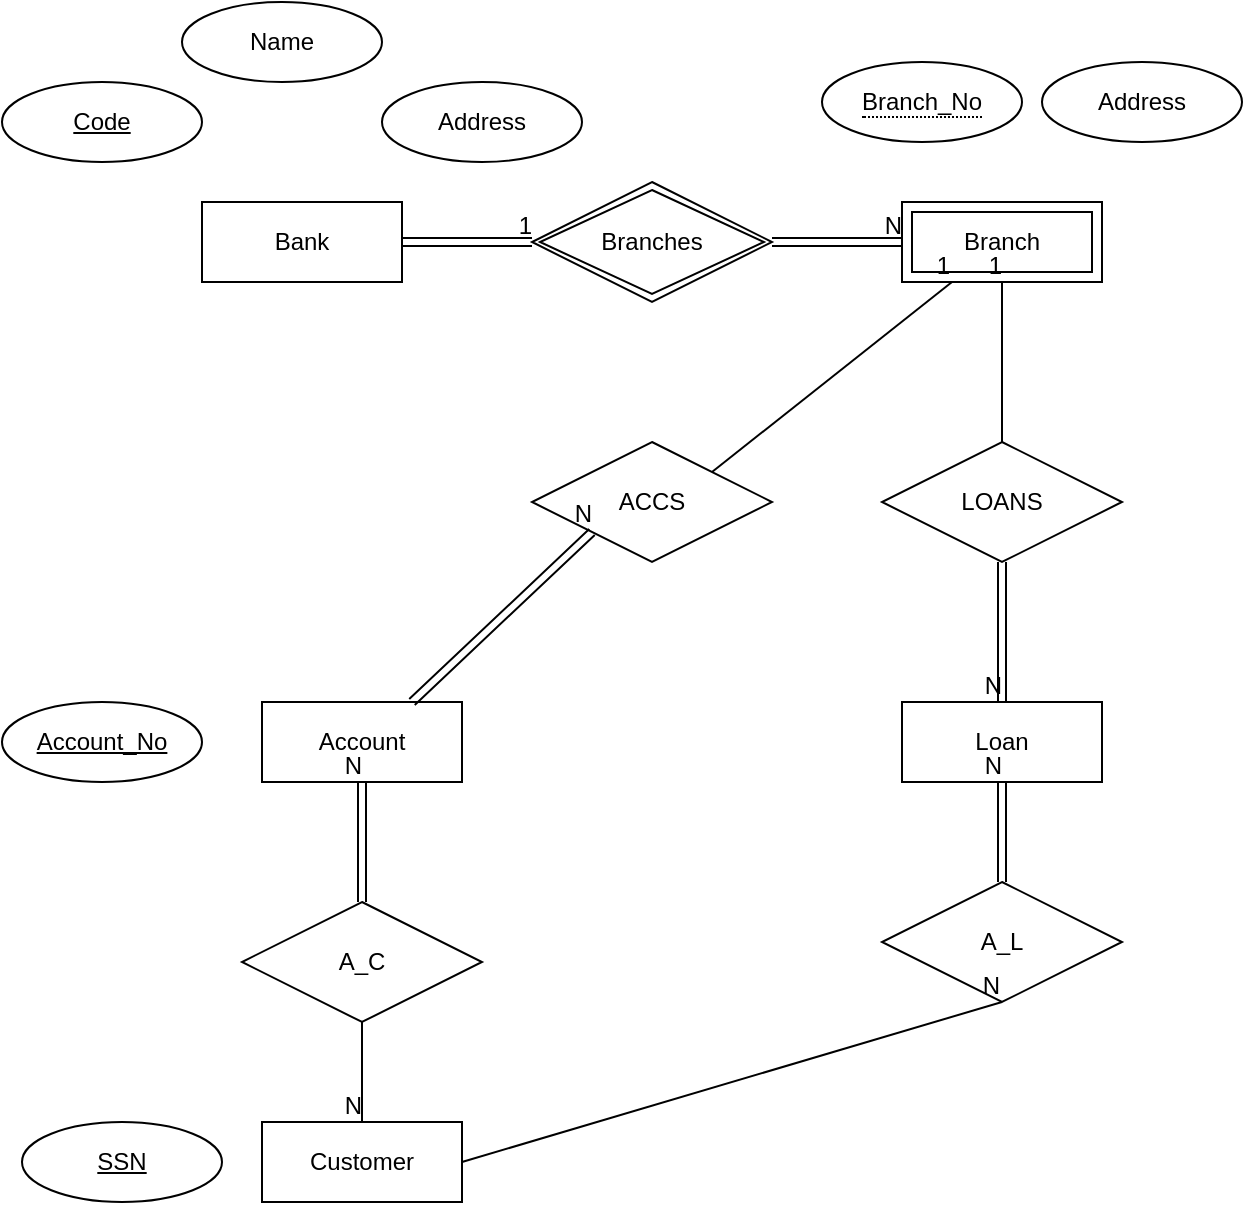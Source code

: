 <mxfile version="20.8.20" type="github">
  <diagram id="R2lEEEUBdFMjLlhIrx00" name="Page-1">
    <mxGraphModel dx="792" dy="1108" grid="1" gridSize="10" guides="1" tooltips="1" connect="1" arrows="1" fold="1" page="1" pageScale="1" pageWidth="850" pageHeight="1100" math="0" shadow="0" extFonts="Permanent Marker^https://fonts.googleapis.com/css?family=Permanent+Marker">
      <root>
        <mxCell id="0" />
        <mxCell id="1" parent="0" />
        <mxCell id="Pmq8irQgbqHQXD4IVlRv-2" value="&lt;div&gt;Bank&lt;/div&gt;" style="whiteSpace=wrap;html=1;align=center;" vertex="1" parent="1">
          <mxGeometry x="140" y="480" width="100" height="40" as="geometry" />
        </mxCell>
        <mxCell id="Pmq8irQgbqHQXD4IVlRv-3" value="&lt;div&gt;Branch&lt;/div&gt;" style="shape=ext;margin=3;double=1;whiteSpace=wrap;html=1;align=center;" vertex="1" parent="1">
          <mxGeometry x="490" y="480" width="100" height="40" as="geometry" />
        </mxCell>
        <mxCell id="Pmq8irQgbqHQXD4IVlRv-4" value="&lt;div&gt;Account&lt;/div&gt;" style="whiteSpace=wrap;html=1;align=center;" vertex="1" parent="1">
          <mxGeometry x="170" y="730" width="100" height="40" as="geometry" />
        </mxCell>
        <mxCell id="Pmq8irQgbqHQXD4IVlRv-5" value="Loan" style="whiteSpace=wrap;html=1;align=center;" vertex="1" parent="1">
          <mxGeometry x="490" y="730" width="100" height="40" as="geometry" />
        </mxCell>
        <mxCell id="Pmq8irQgbqHQXD4IVlRv-6" value="Customer" style="whiteSpace=wrap;html=1;align=center;" vertex="1" parent="1">
          <mxGeometry x="170" y="940" width="100" height="40" as="geometry" />
        </mxCell>
        <mxCell id="Pmq8irQgbqHQXD4IVlRv-7" value="Branches" style="shape=rhombus;double=1;perimeter=rhombusPerimeter;whiteSpace=wrap;html=1;align=center;" vertex="1" parent="1">
          <mxGeometry x="305" y="470" width="120" height="60" as="geometry" />
        </mxCell>
        <mxCell id="Pmq8irQgbqHQXD4IVlRv-10" value="" style="shape=link;html=1;rounded=0;entryX=0;entryY=0.5;entryDx=0;entryDy=0;exitX=1;exitY=0.5;exitDx=0;exitDy=0;" edge="1" parent="1" source="Pmq8irQgbqHQXD4IVlRv-7" target="Pmq8irQgbqHQXD4IVlRv-3">
          <mxGeometry relative="1" as="geometry">
            <mxPoint x="320" y="560" as="sourcePoint" />
            <mxPoint x="480" y="560" as="targetPoint" />
          </mxGeometry>
        </mxCell>
        <mxCell id="Pmq8irQgbqHQXD4IVlRv-11" value="N" style="resizable=0;html=1;align=right;verticalAlign=bottom;" connectable="0" vertex="1" parent="Pmq8irQgbqHQXD4IVlRv-10">
          <mxGeometry x="1" relative="1" as="geometry" />
        </mxCell>
        <mxCell id="Pmq8irQgbqHQXD4IVlRv-16" value="" style="shape=link;html=1;rounded=0;exitX=1;exitY=0.5;exitDx=0;exitDy=0;entryX=0;entryY=0.5;entryDx=0;entryDy=0;" edge="1" parent="1" source="Pmq8irQgbqHQXD4IVlRv-2" target="Pmq8irQgbqHQXD4IVlRv-7">
          <mxGeometry relative="1" as="geometry">
            <mxPoint x="320" y="560" as="sourcePoint" />
            <mxPoint x="480" y="560" as="targetPoint" />
          </mxGeometry>
        </mxCell>
        <mxCell id="Pmq8irQgbqHQXD4IVlRv-17" value="1" style="resizable=0;html=1;align=right;verticalAlign=bottom;" connectable="0" vertex="1" parent="Pmq8irQgbqHQXD4IVlRv-16">
          <mxGeometry x="1" relative="1" as="geometry" />
        </mxCell>
        <mxCell id="Pmq8irQgbqHQXD4IVlRv-18" value="Code" style="ellipse;whiteSpace=wrap;html=1;align=center;fontStyle=4;" vertex="1" parent="1">
          <mxGeometry x="40" y="420" width="100" height="40" as="geometry" />
        </mxCell>
        <mxCell id="Pmq8irQgbqHQXD4IVlRv-19" value="&lt;div&gt;Address&lt;/div&gt;" style="ellipse;whiteSpace=wrap;html=1;align=center;" vertex="1" parent="1">
          <mxGeometry x="230" y="420" width="100" height="40" as="geometry" />
        </mxCell>
        <mxCell id="Pmq8irQgbqHQXD4IVlRv-20" value="Name" style="ellipse;whiteSpace=wrap;html=1;align=center;" vertex="1" parent="1">
          <mxGeometry x="130" y="380" width="100" height="40" as="geometry" />
        </mxCell>
        <mxCell id="Pmq8irQgbqHQXD4IVlRv-21" value="Address" style="ellipse;whiteSpace=wrap;html=1;align=center;" vertex="1" parent="1">
          <mxGeometry x="560" y="410" width="100" height="40" as="geometry" />
        </mxCell>
        <mxCell id="Pmq8irQgbqHQXD4IVlRv-23" value="&lt;span style=&quot;border-bottom: 1px dotted&quot;&gt;Branch_No&lt;br&gt;&lt;/span&gt;" style="ellipse;whiteSpace=wrap;html=1;align=center;" vertex="1" parent="1">
          <mxGeometry x="450" y="410" width="100" height="40" as="geometry" />
        </mxCell>
        <mxCell id="Pmq8irQgbqHQXD4IVlRv-24" value="ACCS" style="shape=rhombus;perimeter=rhombusPerimeter;whiteSpace=wrap;html=1;align=center;" vertex="1" parent="1">
          <mxGeometry x="305" y="600" width="120" height="60" as="geometry" />
        </mxCell>
        <mxCell id="Pmq8irQgbqHQXD4IVlRv-25" value="LOANS" style="shape=rhombus;perimeter=rhombusPerimeter;whiteSpace=wrap;html=1;align=center;" vertex="1" parent="1">
          <mxGeometry x="480" y="600" width="120" height="60" as="geometry" />
        </mxCell>
        <mxCell id="Pmq8irQgbqHQXD4IVlRv-26" value="" style="shape=link;html=1;rounded=0;exitX=0.75;exitY=0;exitDx=0;exitDy=0;entryX=0;entryY=1;entryDx=0;entryDy=0;" edge="1" parent="1" source="Pmq8irQgbqHQXD4IVlRv-4" target="Pmq8irQgbqHQXD4IVlRv-24">
          <mxGeometry relative="1" as="geometry">
            <mxPoint x="320" y="560" as="sourcePoint" />
            <mxPoint x="480" y="560" as="targetPoint" />
          </mxGeometry>
        </mxCell>
        <mxCell id="Pmq8irQgbqHQXD4IVlRv-27" value="N" style="resizable=0;html=1;align=right;verticalAlign=bottom;" connectable="0" vertex="1" parent="Pmq8irQgbqHQXD4IVlRv-26">
          <mxGeometry x="1" relative="1" as="geometry" />
        </mxCell>
        <mxCell id="Pmq8irQgbqHQXD4IVlRv-28" value="" style="endArrow=none;html=1;rounded=0;exitX=1;exitY=0;exitDx=0;exitDy=0;entryX=0.25;entryY=1;entryDx=0;entryDy=0;" edge="1" parent="1" source="Pmq8irQgbqHQXD4IVlRv-24" target="Pmq8irQgbqHQXD4IVlRv-3">
          <mxGeometry relative="1" as="geometry">
            <mxPoint x="320" y="560" as="sourcePoint" />
            <mxPoint x="480" y="560" as="targetPoint" />
          </mxGeometry>
        </mxCell>
        <mxCell id="Pmq8irQgbqHQXD4IVlRv-29" value="1" style="resizable=0;html=1;align=right;verticalAlign=bottom;" connectable="0" vertex="1" parent="Pmq8irQgbqHQXD4IVlRv-28">
          <mxGeometry x="1" relative="1" as="geometry" />
        </mxCell>
        <mxCell id="Pmq8irQgbqHQXD4IVlRv-30" value="" style="shape=link;html=1;rounded=0;entryX=0.5;entryY=0;entryDx=0;entryDy=0;exitX=0.5;exitY=1;exitDx=0;exitDy=0;" edge="1" parent="1" source="Pmq8irQgbqHQXD4IVlRv-25" target="Pmq8irQgbqHQXD4IVlRv-5">
          <mxGeometry relative="1" as="geometry">
            <mxPoint x="320" y="560" as="sourcePoint" />
            <mxPoint x="480" y="560" as="targetPoint" />
          </mxGeometry>
        </mxCell>
        <mxCell id="Pmq8irQgbqHQXD4IVlRv-31" value="N" style="resizable=0;html=1;align=right;verticalAlign=bottom;" connectable="0" vertex="1" parent="Pmq8irQgbqHQXD4IVlRv-30">
          <mxGeometry x="1" relative="1" as="geometry" />
        </mxCell>
        <mxCell id="Pmq8irQgbqHQXD4IVlRv-32" value="" style="endArrow=none;html=1;rounded=0;entryX=0.5;entryY=1;entryDx=0;entryDy=0;exitX=0.5;exitY=0;exitDx=0;exitDy=0;" edge="1" parent="1" source="Pmq8irQgbqHQXD4IVlRv-25" target="Pmq8irQgbqHQXD4IVlRv-3">
          <mxGeometry relative="1" as="geometry">
            <mxPoint x="320" y="560" as="sourcePoint" />
            <mxPoint x="480" y="560" as="targetPoint" />
          </mxGeometry>
        </mxCell>
        <mxCell id="Pmq8irQgbqHQXD4IVlRv-33" value="1" style="resizable=0;html=1;align=right;verticalAlign=bottom;" connectable="0" vertex="1" parent="Pmq8irQgbqHQXD4IVlRv-32">
          <mxGeometry x="1" relative="1" as="geometry" />
        </mxCell>
        <mxCell id="Pmq8irQgbqHQXD4IVlRv-34" value="Account_No" style="ellipse;whiteSpace=wrap;html=1;align=center;fontStyle=4;" vertex="1" parent="1">
          <mxGeometry x="40" y="730" width="100" height="40" as="geometry" />
        </mxCell>
        <mxCell id="Pmq8irQgbqHQXD4IVlRv-35" value="A_L" style="shape=rhombus;perimeter=rhombusPerimeter;whiteSpace=wrap;html=1;align=center;" vertex="1" parent="1">
          <mxGeometry x="480" y="820" width="120" height="60" as="geometry" />
        </mxCell>
        <mxCell id="Pmq8irQgbqHQXD4IVlRv-36" value="A_C" style="shape=rhombus;perimeter=rhombusPerimeter;whiteSpace=wrap;html=1;align=center;" vertex="1" parent="1">
          <mxGeometry x="160" y="830" width="120" height="60" as="geometry" />
        </mxCell>
        <mxCell id="Pmq8irQgbqHQXD4IVlRv-37" value="SSN" style="ellipse;whiteSpace=wrap;html=1;align=center;fontStyle=4;" vertex="1" parent="1">
          <mxGeometry x="50" y="940" width="100" height="40" as="geometry" />
        </mxCell>
        <mxCell id="Pmq8irQgbqHQXD4IVlRv-38" value="" style="shape=link;html=1;rounded=0;exitX=0.5;exitY=0;exitDx=0;exitDy=0;entryX=0.5;entryY=1;entryDx=0;entryDy=0;" edge="1" parent="1" source="Pmq8irQgbqHQXD4IVlRv-36" target="Pmq8irQgbqHQXD4IVlRv-4">
          <mxGeometry relative="1" as="geometry">
            <mxPoint x="320" y="560" as="sourcePoint" />
            <mxPoint x="480" y="560" as="targetPoint" />
          </mxGeometry>
        </mxCell>
        <mxCell id="Pmq8irQgbqHQXD4IVlRv-39" value="N" style="resizable=0;html=1;align=right;verticalAlign=bottom;" connectable="0" vertex="1" parent="Pmq8irQgbqHQXD4IVlRv-38">
          <mxGeometry x="1" relative="1" as="geometry" />
        </mxCell>
        <mxCell id="Pmq8irQgbqHQXD4IVlRv-42" value="" style="endArrow=none;html=1;rounded=0;exitX=0.5;exitY=1;exitDx=0;exitDy=0;" edge="1" parent="1" source="Pmq8irQgbqHQXD4IVlRv-36" target="Pmq8irQgbqHQXD4IVlRv-6">
          <mxGeometry relative="1" as="geometry">
            <mxPoint x="320" y="560" as="sourcePoint" />
            <mxPoint x="480" y="560" as="targetPoint" />
          </mxGeometry>
        </mxCell>
        <mxCell id="Pmq8irQgbqHQXD4IVlRv-43" value="N" style="resizable=0;html=1;align=right;verticalAlign=bottom;" connectable="0" vertex="1" parent="Pmq8irQgbqHQXD4IVlRv-42">
          <mxGeometry x="1" relative="1" as="geometry" />
        </mxCell>
        <mxCell id="Pmq8irQgbqHQXD4IVlRv-44" value="" style="shape=link;html=1;rounded=0;entryX=0.5;entryY=1;entryDx=0;entryDy=0;exitX=0.5;exitY=0;exitDx=0;exitDy=0;" edge="1" parent="1" source="Pmq8irQgbqHQXD4IVlRv-35" target="Pmq8irQgbqHQXD4IVlRv-5">
          <mxGeometry relative="1" as="geometry">
            <mxPoint x="320" y="560" as="sourcePoint" />
            <mxPoint x="480" y="560" as="targetPoint" />
          </mxGeometry>
        </mxCell>
        <mxCell id="Pmq8irQgbqHQXD4IVlRv-45" value="N" style="resizable=0;html=1;align=right;verticalAlign=bottom;" connectable="0" vertex="1" parent="Pmq8irQgbqHQXD4IVlRv-44">
          <mxGeometry x="1" relative="1" as="geometry" />
        </mxCell>
        <mxCell id="Pmq8irQgbqHQXD4IVlRv-46" value="" style="endArrow=none;html=1;rounded=0;exitX=1;exitY=0.5;exitDx=0;exitDy=0;entryX=0.5;entryY=1;entryDx=0;entryDy=0;" edge="1" parent="1" source="Pmq8irQgbqHQXD4IVlRv-6" target="Pmq8irQgbqHQXD4IVlRv-35">
          <mxGeometry relative="1" as="geometry">
            <mxPoint x="320" y="560" as="sourcePoint" />
            <mxPoint x="480" y="560" as="targetPoint" />
          </mxGeometry>
        </mxCell>
        <mxCell id="Pmq8irQgbqHQXD4IVlRv-47" value="N" style="resizable=0;html=1;align=right;verticalAlign=bottom;" connectable="0" vertex="1" parent="Pmq8irQgbqHQXD4IVlRv-46">
          <mxGeometry x="1" relative="1" as="geometry" />
        </mxCell>
      </root>
    </mxGraphModel>
  </diagram>
</mxfile>
